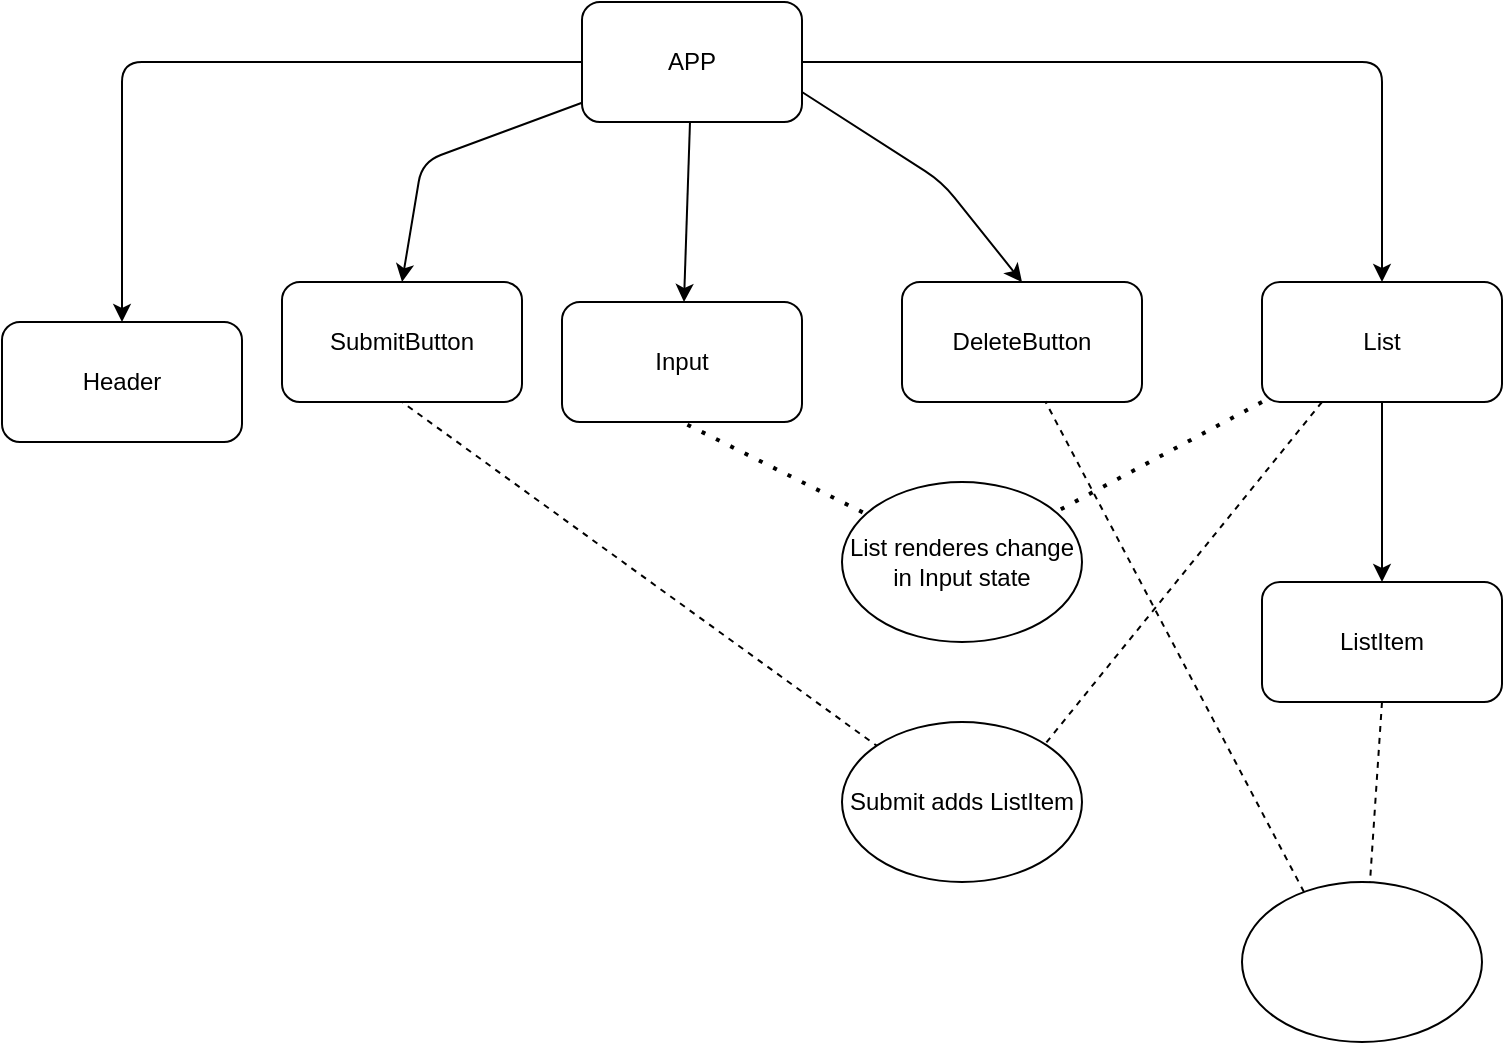 <mxfile>
    <diagram id="nhbyPx3NGIGHFNI-LX8d" name="Page-1">
        <mxGraphModel dx="835" dy="705" grid="1" gridSize="10" guides="1" tooltips="1" connect="1" arrows="1" fold="1" page="1" pageScale="1" pageWidth="827" pageHeight="1169" math="0" shadow="0">
            <root>
                <mxCell id="0"/>
                <mxCell id="1" parent="0"/>
                <mxCell id="4" value="" style="edgeStyle=none;html=1;exitX=0;exitY=0.5;exitDx=0;exitDy=0;" edge="1" parent="1" source="2" target="3">
                    <mxGeometry relative="1" as="geometry">
                        <Array as="points">
                            <mxPoint x="210" y="90"/>
                            <mxPoint x="110" y="90"/>
                        </Array>
                    </mxGeometry>
                </mxCell>
                <mxCell id="6" value="" style="edgeStyle=none;html=1;entryX=0.5;entryY=0;entryDx=0;entryDy=0;" edge="1" parent="1" source="2" target="11">
                    <mxGeometry relative="1" as="geometry">
                        <mxPoint x="260" y="190" as="targetPoint"/>
                        <Array as="points">
                            <mxPoint x="260" y="140"/>
                        </Array>
                    </mxGeometry>
                </mxCell>
                <mxCell id="8" value="" style="edgeStyle=none;html=1;exitX=1;exitY=0.5;exitDx=0;exitDy=0;" edge="1" parent="1" source="2" target="7">
                    <mxGeometry relative="1" as="geometry">
                        <Array as="points">
                            <mxPoint x="740" y="90"/>
                        </Array>
                    </mxGeometry>
                </mxCell>
                <mxCell id="12" value="" style="edgeStyle=none;html=1;" edge="1" parent="1" source="2" target="5">
                    <mxGeometry relative="1" as="geometry"/>
                </mxCell>
                <mxCell id="2" value="APP" style="rounded=1;whiteSpace=wrap;html=1;" vertex="1" parent="1">
                    <mxGeometry x="340" y="60" width="110" height="60" as="geometry"/>
                </mxCell>
                <mxCell id="3" value="Header" style="whiteSpace=wrap;html=1;rounded=1;" vertex="1" parent="1">
                    <mxGeometry x="50" y="220" width="120" height="60" as="geometry"/>
                </mxCell>
                <mxCell id="5" value="Input" style="whiteSpace=wrap;html=1;rounded=1;" vertex="1" parent="1">
                    <mxGeometry x="330" y="210" width="120" height="60" as="geometry"/>
                </mxCell>
                <mxCell id="10" value="" style="edgeStyle=none;html=1;" edge="1" parent="1" source="7" target="9">
                    <mxGeometry relative="1" as="geometry"/>
                </mxCell>
                <mxCell id="7" value="List" style="whiteSpace=wrap;html=1;rounded=1;" vertex="1" parent="1">
                    <mxGeometry x="680" y="200" width="120" height="60" as="geometry"/>
                </mxCell>
                <mxCell id="9" value="ListItem" style="whiteSpace=wrap;html=1;rounded=1;" vertex="1" parent="1">
                    <mxGeometry x="680" y="350" width="120" height="60" as="geometry"/>
                </mxCell>
                <mxCell id="11" value="SubmitButton" style="rounded=1;whiteSpace=wrap;html=1;" vertex="1" parent="1">
                    <mxGeometry x="190" y="200" width="120" height="60" as="geometry"/>
                </mxCell>
                <mxCell id="13" value="" style="edgeStyle=none;html=1;exitX=1;exitY=0.75;exitDx=0;exitDy=0;entryX=0.5;entryY=0;entryDx=0;entryDy=0;" edge="1" parent="1" source="2" target="14">
                    <mxGeometry relative="1" as="geometry">
                        <mxPoint x="590" y="130.37" as="sourcePoint"/>
                        <mxPoint x="550" y="200" as="targetPoint"/>
                        <Array as="points">
                            <mxPoint x="520" y="150"/>
                        </Array>
                    </mxGeometry>
                </mxCell>
                <mxCell id="14" value="DeleteButton" style="rounded=1;whiteSpace=wrap;html=1;" vertex="1" parent="1">
                    <mxGeometry x="500" y="200" width="120" height="60" as="geometry"/>
                </mxCell>
                <mxCell id="15" value="" style="endArrow=none;dashed=1;html=1;dashPattern=1 3;strokeWidth=2;entryX=0.5;entryY=1;entryDx=0;entryDy=0;exitX=0;exitY=1;exitDx=0;exitDy=0;" edge="1" parent="1" source="7" target="5">
                    <mxGeometry width="50" height="50" relative="1" as="geometry">
                        <mxPoint x="420" y="340" as="sourcePoint"/>
                        <mxPoint x="470" y="290" as="targetPoint"/>
                        <Array as="points">
                            <mxPoint x="530" y="340"/>
                        </Array>
                    </mxGeometry>
                </mxCell>
                <mxCell id="16" value="List renderes change in Input state" style="ellipse;whiteSpace=wrap;html=1;" vertex="1" parent="1">
                    <mxGeometry x="470" y="300" width="120" height="80" as="geometry"/>
                </mxCell>
                <mxCell id="18" value="" style="endArrow=none;dashed=1;html=1;exitX=0.25;exitY=1;exitDx=0;exitDy=0;entryX=0.5;entryY=1;entryDx=0;entryDy=0;" edge="1" parent="1" source="7" target="11">
                    <mxGeometry width="50" height="50" relative="1" as="geometry">
                        <mxPoint x="560" y="450" as="sourcePoint"/>
                        <mxPoint x="250" y="260" as="targetPoint"/>
                        <Array as="points">
                            <mxPoint x="540" y="470"/>
                        </Array>
                    </mxGeometry>
                </mxCell>
                <mxCell id="19" value="Submit adds ListItem" style="ellipse;whiteSpace=wrap;html=1;" vertex="1" parent="1">
                    <mxGeometry x="470" y="420" width="120" height="80" as="geometry"/>
                </mxCell>
                <mxCell id="20" value="" style="endArrow=none;dashed=1;html=1;exitX=0.5;exitY=1;exitDx=0;exitDy=0;entryX=0.597;entryY=0.994;entryDx=0;entryDy=0;entryPerimeter=0;" edge="1" parent="1" source="9" target="14">
                    <mxGeometry width="50" height="50" relative="1" as="geometry">
                        <mxPoint x="790" y="746" as="sourcePoint"/>
                        <mxPoint x="555" y="260" as="targetPoint"/>
                        <Array as="points">
                            <mxPoint x="730" y="560"/>
                        </Array>
                    </mxGeometry>
                </mxCell>
                <mxCell id="21" value="" style="ellipse;whiteSpace=wrap;html=1;" vertex="1" parent="1">
                    <mxGeometry x="670" y="500" width="120" height="80" as="geometry"/>
                </mxCell>
            </root>
        </mxGraphModel>
    </diagram>
</mxfile>